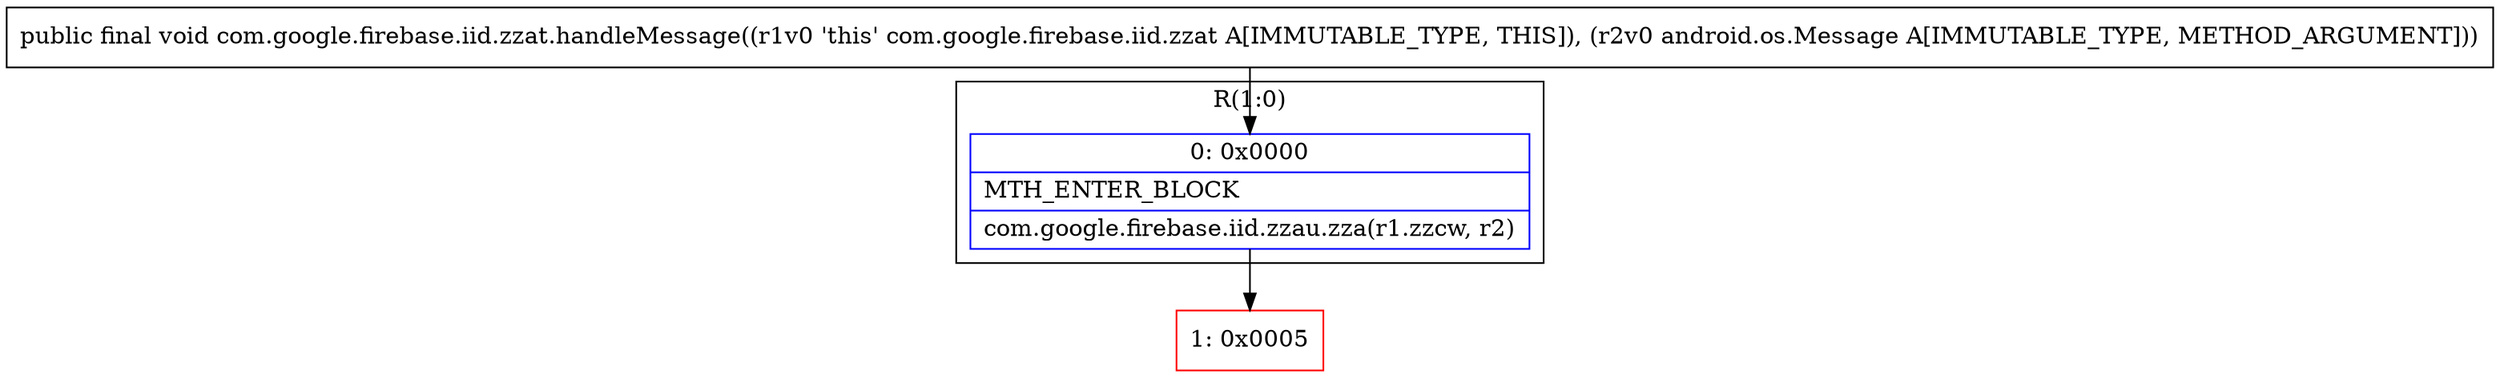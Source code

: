 digraph "CFG forcom.google.firebase.iid.zzat.handleMessage(Landroid\/os\/Message;)V" {
subgraph cluster_Region_79617949 {
label = "R(1:0)";
node [shape=record,color=blue];
Node_0 [shape=record,label="{0\:\ 0x0000|MTH_ENTER_BLOCK\l|com.google.firebase.iid.zzau.zza(r1.zzcw, r2)\l}"];
}
Node_1 [shape=record,color=red,label="{1\:\ 0x0005}"];
MethodNode[shape=record,label="{public final void com.google.firebase.iid.zzat.handleMessage((r1v0 'this' com.google.firebase.iid.zzat A[IMMUTABLE_TYPE, THIS]), (r2v0 android.os.Message A[IMMUTABLE_TYPE, METHOD_ARGUMENT])) }"];
MethodNode -> Node_0;
Node_0 -> Node_1;
}

